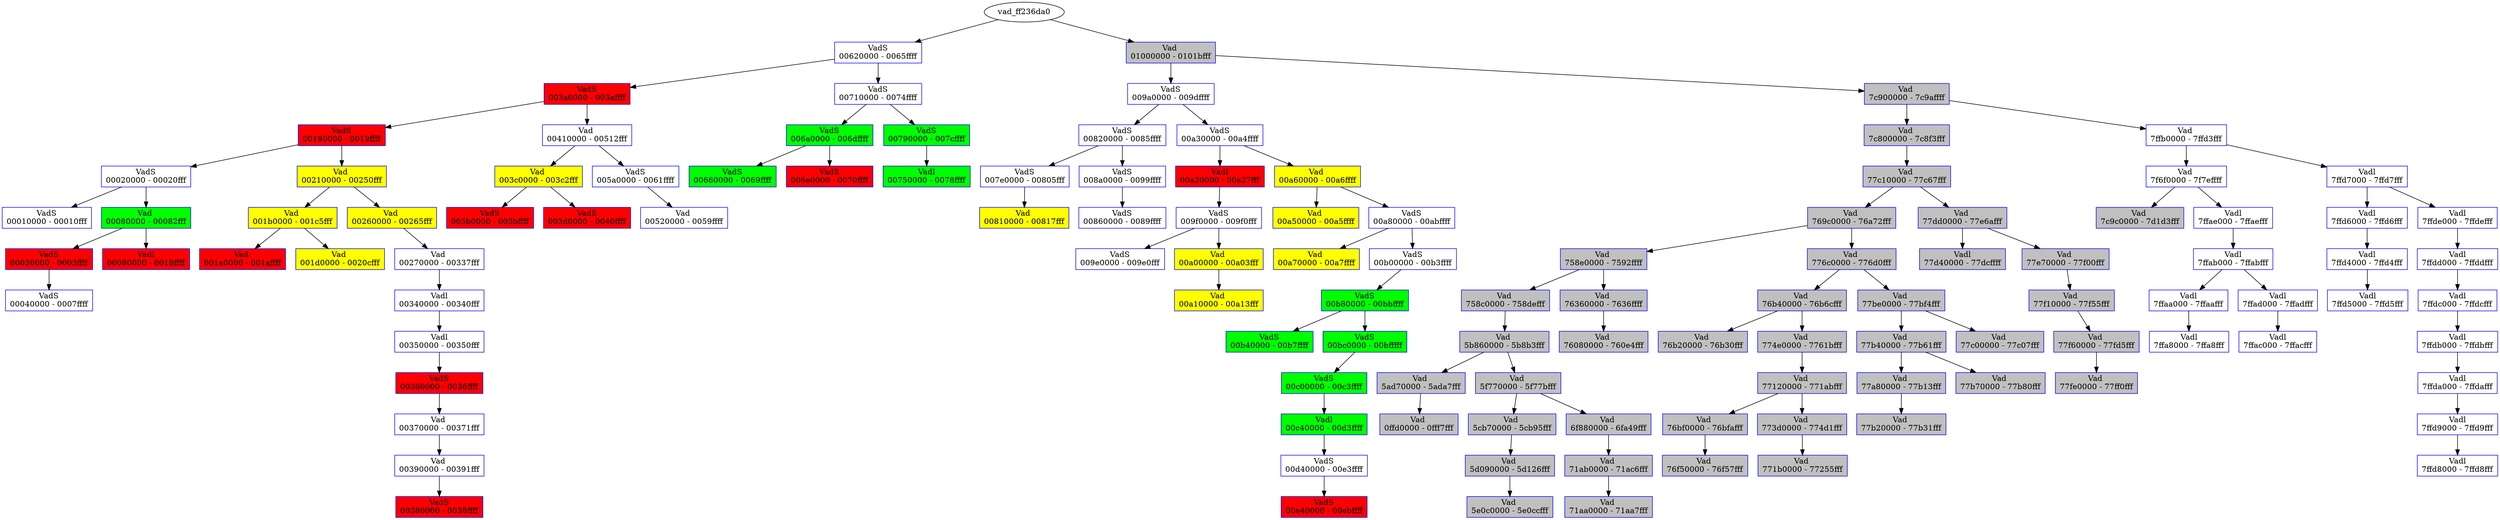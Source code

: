 /* Pid:    676 */
digraph processtree {
graph [rankdir = "TB"];
vad_ff236da0 -> vad_81042b38
vad_81042b38 [label = "{ VadS\n00620000 - 0065ffff }"shape = "record" color = "blue" style = "filled" fillcolor = "white"];
vad_81042b38 -> vad_8105ae58
vad_8105ae58 [label = "{ VadS\n003a0000 - 003affff }"shape = "record" color = "blue" style = "filled" fillcolor = "red"];
vad_8105ae58 -> vad_81044a98
vad_81044a98 [label = "{ VadS\n00190000 - 0019ffff }"shape = "record" color = "blue" style = "filled" fillcolor = "red"];
vad_81044a98 -> vad_81060660
vad_81060660 [label = "{ VadS\n00020000 - 00020fff }"shape = "record" color = "blue" style = "filled" fillcolor = "white"];
vad_81060660 -> vad_81048930
vad_81048930 [label = "{ VadS\n00010000 - 00010fff }"shape = "record" color = "blue" style = "filled" fillcolor = "white"];
vad_81060660 -> vad_80f735c0
vad_80f735c0 [label = "{ Vad \n00080000 - 00082fff }"shape = "record" color = "blue" style = "filled" fillcolor = "green"];
vad_80f735c0 -> vad_810b27c8
vad_810b27c8 [label = "{ VadS\n00030000 - 0003ffff }"shape = "record" color = "blue" style = "filled" fillcolor = "red"];
vad_810b27c8 -> vad_ff3ad108
vad_ff3ad108 [label = "{ VadS\n00040000 - 0007ffff }"shape = "record" color = "blue" style = "filled" fillcolor = "white"];
vad_80f735c0 -> vad_ff271050
vad_ff271050 [label = "{ Vadl\n00090000 - 0018ffff }"shape = "record" color = "blue" style = "filled" fillcolor = "red"];
vad_81044a98 -> vad_ff2681e0
vad_ff2681e0 [label = "{ Vad \n00210000 - 00250fff }"shape = "record" color = "blue" style = "filled" fillcolor = "yellow"];
vad_ff2681e0 -> vad_ff2631e0
vad_ff2631e0 [label = "{ Vad \n001b0000 - 001c5fff }"shape = "record" color = "blue" style = "filled" fillcolor = "yellow"];
vad_ff2631e0 -> vad_ff24e990
vad_ff24e990 [label = "{ Vad \n001a0000 - 001affff }"shape = "record" color = "blue" style = "filled" fillcolor = "red"];
vad_ff2631e0 -> vad_ff2631b0
vad_ff2631b0 [label = "{ Vad \n001d0000 - 0020cfff }"shape = "record" color = "blue" style = "filled" fillcolor = "yellow"];
vad_ff2681e0 -> vad_ff2681b0
vad_ff2681b0 [label = "{ Vad \n00260000 - 00265fff }"shape = "record" color = "blue" style = "filled" fillcolor = "yellow"];
vad_ff2681b0 -> vad_ff2341b8
vad_ff2341b8 [label = "{ Vad \n00270000 - 00337fff }"shape = "record" color = "blue" style = "filled" fillcolor = "white"];
vad_ff2341b8 -> vad_ff20bbe8
vad_ff20bbe8 [label = "{ Vadl\n00340000 - 00340fff }"shape = "record" color = "blue" style = "filled" fillcolor = "white"];
vad_ff20bbe8 -> vad_ff22d7f0
vad_ff22d7f0 [label = "{ Vadl\n00350000 - 00350fff }"shape = "record" color = "blue" style = "filled" fillcolor = "white"];
vad_ff22d7f0 -> vad_810ca4a8
vad_810ca4a8 [label = "{ VadS\n00360000 - 0036ffff }"shape = "record" color = "blue" style = "filled" fillcolor = "red"];
vad_810ca4a8 -> vad_80fb1658
vad_80fb1658 [label = "{ Vad \n00370000 - 00371fff }"shape = "record" color = "blue" style = "filled" fillcolor = "white"];
vad_80fb1658 -> vad_ff2093b0
vad_ff2093b0 [label = "{ Vad \n00390000 - 00391fff }"shape = "record" color = "blue" style = "filled" fillcolor = "white"];
vad_ff2093b0 -> vad_810b2cf0
vad_810b2cf0 [label = "{ VadS\n00380000 - 0038ffff }"shape = "record" color = "blue" style = "filled" fillcolor = "red"];
vad_8105ae58 -> vad_ff1f6c28
vad_ff1f6c28 [label = "{ Vad \n00410000 - 00512fff }"shape = "record" color = "blue" style = "filled" fillcolor = "white"];
vad_ff1f6c28 -> vad_ff2341e8
vad_ff2341e8 [label = "{ Vad \n003c0000 - 003c2fff }"shape = "record" color = "blue" style = "filled" fillcolor = "yellow"];
vad_ff2341e8 -> vad_81043ae8
vad_81043ae8 [label = "{ VadS\n003b0000 - 003bffff }"shape = "record" color = "blue" style = "filled" fillcolor = "red"];
vad_ff2341e8 -> vad_81076930
vad_81076930 [label = "{ VadS\n003d0000 - 0040ffff }"shape = "record" color = "blue" style = "filled" fillcolor = "red"];
vad_ff1f6c28 -> vad_810314a8
vad_810314a8 [label = "{ VadS\n005a0000 - 0061ffff }"shape = "record" color = "blue" style = "filled" fillcolor = "white"];
vad_810314a8 -> vad_ff20bc28
vad_ff20bc28 [label = "{ Vad \n00520000 - 0059ffff }"shape = "record" color = "blue" style = "filled" fillcolor = "white"];
vad_81042b38 -> vad_ff364228
vad_ff364228 [label = "{ VadS\n00710000 - 0074ffff }"shape = "record" color = "blue" style = "filled" fillcolor = "white"];
vad_ff364228 -> vad_80f77178
vad_80f77178 [label = "{ VadS\n006a0000 - 006dffff }"shape = "record" color = "blue" style = "filled" fillcolor = "green"];
vad_80f77178 -> vad_8105cb38
vad_8105cb38 [label = "{ VadS\n00660000 - 0069ffff }"shape = "record" color = "blue" style = "filled" fillcolor = "green"];
vad_80f77178 -> vad_80fcb950
vad_80fcb950 [label = "{ VadS\n006e0000 - 0070ffff }"shape = "record" color = "blue" style = "filled" fillcolor = "red"];
vad_ff364228 -> vad_810b3ae8
vad_810b3ae8 [label = "{ VadS\n00790000 - 007cffff }"shape = "record" color = "blue" style = "filled" fillcolor = "green"];
vad_810b3ae8 -> vad_ff141760
vad_ff141760 [label = "{ Vadl\n00750000 - 0078ffff }"shape = "record" color = "blue" style = "filled" fillcolor = "green"];
vad_ff236da0 -> vad_80ff74c0
vad_80ff74c0 [label = "{ Vad \n01000000 - 0101bfff }"shape = "record" color = "blue" style = "filled" fillcolor = "gray"];
vad_80ff74c0 -> vad_ff3a5180
vad_ff3a5180 [label = "{ VadS\n009a0000 - 009dffff }"shape = "record" color = "blue" style = "filled" fillcolor = "white"];
vad_ff3a5180 -> vad_ff3901d8
vad_ff3901d8 [label = "{ VadS\n00820000 - 0085ffff }"shape = "record" color = "blue" style = "filled" fillcolor = "white"];
vad_ff3901d8 -> vad_ff262578
vad_ff262578 [label = "{ VadS\n007e0000 - 00805fff }"shape = "record" color = "blue" style = "filled" fillcolor = "white"];
vad_ff262578 -> vad_80f95478
vad_80f95478 [label = "{ Vad \n00810000 - 00817fff }"shape = "record" color = "blue" style = "filled" fillcolor = "yellow"];
vad_ff3901d8 -> vad_ff3a6180
vad_ff3a6180 [label = "{ VadS\n008a0000 - 0099ffff }"shape = "record" color = "blue" style = "filled" fillcolor = "white"];
vad_ff3a6180 -> vad_ff20c958
vad_ff20c958 [label = "{ VadS\n00860000 - 0089ffff }"shape = "record" color = "blue" style = "filled" fillcolor = "white"];
vad_ff3a5180 -> vad_ff392278
vad_ff392278 [label = "{ VadS\n00a30000 - 00a4ffff }"shape = "record" color = "blue" style = "filled" fillcolor = "white"];
vad_ff392278 -> vad_ff3a5048
vad_ff3a5048 [label = "{ Vadl\n00a20000 - 00a27fff }"shape = "record" color = "blue" style = "filled" fillcolor = "red"];
vad_ff3a5048 -> vad_8105ec50
vad_8105ec50 [label = "{ VadS\n009f0000 - 009f0fff }"shape = "record" color = "blue" style = "filled" fillcolor = "white"];
vad_8105ec50 -> vad_ff378748
vad_ff378748 [label = "{ VadS\n009e0000 - 009e0fff }"shape = "record" color = "blue" style = "filled" fillcolor = "white"];
vad_8105ec50 -> vad_ff36c1a8
vad_ff36c1a8 [label = "{ Vad \n00a00000 - 00a03fff }"shape = "record" color = "blue" style = "filled" fillcolor = "yellow"];
vad_ff36c1a8 -> vad_ff27d490
vad_ff27d490 [label = "{ Vad \n00a10000 - 00a13fff }"shape = "record" color = "blue" style = "filled" fillcolor = "yellow"];
vad_ff392278 -> vad_ff2763f0
vad_ff2763f0 [label = "{ Vad \n00a60000 - 00a6ffff }"shape = "record" color = "blue" style = "filled" fillcolor = "yellow"];
vad_ff2763f0 -> vad_ff275638
vad_ff275638 [label = "{ Vad \n00a50000 - 00a5ffff }"shape = "record" color = "blue" style = "filled" fillcolor = "yellow"];
vad_ff2763f0 -> vad_ff380230
vad_ff380230 [label = "{ VadS\n00a80000 - 00abffff }"shape = "record" color = "blue" style = "filled" fillcolor = "white"];
vad_ff380230 -> vad_ff275b78
vad_ff275b78 [label = "{ Vad \n00a70000 - 00a7ffff }"shape = "record" color = "blue" style = "filled" fillcolor = "yellow"];
vad_ff380230 -> vad_81026298
vad_81026298 [label = "{ VadS\n00b00000 - 00b3ffff }"shape = "record" color = "blue" style = "filled" fillcolor = "white"];
vad_81026298 -> vad_81024f70
vad_81024f70 [label = "{ VadS\n00b80000 - 00bbffff }"shape = "record" color = "blue" style = "filled" fillcolor = "green"];
vad_81024f70 -> vad_ff38e160
vad_ff38e160 [label = "{ VadS\n00b40000 - 00b7ffff }"shape = "record" color = "blue" style = "filled" fillcolor = "green"];
vad_81024f70 -> vad_81003200
vad_81003200 [label = "{ VadS\n00bc0000 - 00bfffff }"shape = "record" color = "blue" style = "filled" fillcolor = "green"];
vad_81003200 -> vad_ff26ae40
vad_ff26ae40 [label = "{ VadS\n00c00000 - 00c3ffff }"shape = "record" color = "blue" style = "filled" fillcolor = "green"];
vad_ff26ae40 -> vad_ff13c040
vad_ff13c040 [label = "{ Vadl\n00c40000 - 00d3ffff }"shape = "record" color = "blue" style = "filled" fillcolor = "green"];
vad_ff13c040 -> vad_810b5e58
vad_810b5e58 [label = "{ VadS\n00d40000 - 00e3ffff }"shape = "record" color = "blue" style = "filled" fillcolor = "white"];
vad_810b5e58 -> vad_80f62aa8
vad_80f62aa8 [label = "{ VadS\n00e40000 - 00ebffff }"shape = "record" color = "blue" style = "filled" fillcolor = "red"];
vad_80ff74c0 -> vad_ff380e88
vad_ff380e88 [label = "{ Vad \n7c900000 - 7c9affff }"shape = "record" color = "blue" style = "filled" fillcolor = "gray"];
vad_ff380e88 -> vad_80f735f8
vad_80f735f8 [label = "{ Vad \n7c800000 - 7c8f3fff }"shape = "record" color = "blue" style = "filled" fillcolor = "gray"];
vad_80f735f8 -> vad_ff2621e0
vad_ff2621e0 [label = "{ Vad \n77c10000 - 77c67fff }"shape = "record" color = "blue" style = "filled" fillcolor = "gray"];
vad_ff2621e0 -> vad_ff24e110
vad_ff24e110 [label = "{ Vad \n769c0000 - 76a72fff }"shape = "record" color = "blue" style = "filled" fillcolor = "gray"];
vad_ff24e110 -> vad_ff24b140
vad_ff24b140 [label = "{ Vad \n758e0000 - 7592ffff }"shape = "record" color = "blue" style = "filled" fillcolor = "gray"];
vad_ff24b140 -> vad_ff256140
vad_ff256140 [label = "{ Vad \n758c0000 - 758defff }"shape = "record" color = "blue" style = "filled" fillcolor = "gray"];
vad_ff256140 -> vad_ff2691e0
vad_ff2691e0 [label = "{ Vad \n5b860000 - 5b8b3fff }"shape = "record" color = "blue" style = "filled" fillcolor = "gray"];
vad_ff2691e0 -> vad_ff2a8280
vad_ff2a8280 [label = "{ Vad \n5ad70000 - 5ada7fff }"shape = "record" color = "blue" style = "filled" fillcolor = "gray"];
vad_ff2a8280 -> vad_ff391610
vad_ff391610 [label = "{ Vad \n0ffd0000 - 0fff7fff }"shape = "record" color = "blue" style = "filled" fillcolor = "gray"];
vad_ff2691e0 -> vad_ff2691b0
vad_ff2691b0 [label = "{ Vad \n5f770000 - 5f77bfff }"shape = "record" color = "blue" style = "filled" fillcolor = "gray"];
vad_ff2691b0 -> vad_ff241110
vad_ff241110 [label = "{ Vad \n5cb70000 - 5cb95fff }"shape = "record" color = "blue" style = "filled" fillcolor = "gray"];
vad_ff241110 -> vad_ff2173b0
vad_ff2173b0 [label = "{ Vad \n5d090000 - 5d126fff }"shape = "record" color = "blue" style = "filled" fillcolor = "gray"];
vad_ff2173b0 -> vad_ff236198
vad_ff236198 [label = "{ Vad \n5e0c0000 - 5e0ccfff }"shape = "record" color = "blue" style = "filled" fillcolor = "gray"];
vad_ff2691b0 -> vad_ff26a1b0
vad_ff26a1b0 [label = "{ Vad \n6f880000 - 6fa49fff }"shape = "record" color = "blue" style = "filled" fillcolor = "gray"];
vad_ff26a1b0 -> vad_ff275e90
vad_ff275e90 [label = "{ Vad \n71ab0000 - 71ac6fff }"shape = "record" color = "blue" style = "filled" fillcolor = "gray"];
vad_ff275e90 -> vad_ff270548
vad_ff270548 [label = "{ Vad \n71aa0000 - 71aa7fff }"shape = "record" color = "blue" style = "filled" fillcolor = "gray"];
vad_ff24b140 -> vad_ff256110
vad_ff256110 [label = "{ Vad \n76360000 - 7636ffff }"shape = "record" color = "blue" style = "filled" fillcolor = "gray"];
vad_ff256110 -> vad_ff241140
vad_ff241140 [label = "{ Vad \n76080000 - 760e4fff }"shape = "record" color = "blue" style = "filled" fillcolor = "gray"];
vad_ff24e110 -> vad_ff24b110
vad_ff24b110 [label = "{ Vad \n776c0000 - 776d0fff }"shape = "record" color = "blue" style = "filled" fillcolor = "gray"];
vad_ff24b110 -> vad_ff26d1e0
vad_ff26d1e0 [label = "{ Vad \n76b40000 - 76b6cfff }"shape = "record" color = "blue" style = "filled" fillcolor = "gray"];
vad_ff26d1e0 -> vad_ff14a3d8
vad_ff14a3d8 [label = "{ Vad \n76b20000 - 76b30fff }"shape = "record" color = "blue" style = "filled" fillcolor = "gray"];
vad_ff26d1e0 -> vad_ff26d1b0
vad_ff26d1b0 [label = "{ Vad \n774e0000 - 7761bfff }"shape = "record" color = "blue" style = "filled" fillcolor = "gray"];
vad_ff26d1b0 -> vad_ff2801e0
vad_ff2801e0 [label = "{ Vad \n77120000 - 771abfff }"shape = "record" color = "blue" style = "filled" fillcolor = "gray"];
vad_ff2801e0 -> vad_ff270518
vad_ff270518 [label = "{ Vad \n76bf0000 - 76bfafff }"shape = "record" color = "blue" style = "filled" fillcolor = "gray"];
vad_ff270518 -> vad_ff22e200
vad_ff22e200 [label = "{ Vad \n76f50000 - 76f57fff }"shape = "record" color = "blue" style = "filled" fillcolor = "gray"];
vad_ff2801e0 -> vad_ff2173e0
vad_ff2173e0 [label = "{ Vad \n773d0000 - 774d1fff }"shape = "record" color = "blue" style = "filled" fillcolor = "gray"];
vad_ff2173e0 -> vad_80f17368
vad_80f17368 [label = "{ Vad \n771b0000 - 77255fff }"shape = "record" color = "blue" style = "filled" fillcolor = "gray"];
vad_ff24b110 -> vad_ff2801b0
vad_ff2801b0 [label = "{ Vad \n77be0000 - 77bf4fff }"shape = "record" color = "blue" style = "filled" fillcolor = "gray"];
vad_ff2801b0 -> vad_ff2477e8
vad_ff2477e8 [label = "{ Vad \n77b40000 - 77b61fff }"shape = "record" color = "blue" style = "filled" fillcolor = "gray"];
vad_ff2477e8 -> vad_80f17338
vad_80f17338 [label = "{ Vad \n77a80000 - 77b13fff }"shape = "record" color = "blue" style = "filled" fillcolor = "gray"];
vad_80f17338 -> vad_ff215e80
vad_ff215e80 [label = "{ Vad \n77b20000 - 77b31fff }"shape = "record" color = "blue" style = "filled" fillcolor = "gray"];
vad_ff2477e8 -> vad_ff275ec0
vad_ff275ec0 [label = "{ Vad \n77b70000 - 77b80fff }"shape = "record" color = "blue" style = "filled" fillcolor = "gray"];
vad_ff2801b0 -> vad_ff1bb5d0
vad_ff1bb5d0 [label = "{ Vad \n77c00000 - 77c07fff }"shape = "record" color = "blue" style = "filled" fillcolor = "gray"];
vad_ff2621e0 -> vad_ff2621b0
vad_ff2621b0 [label = "{ Vad \n77dd0000 - 77e6afff }"shape = "record" color = "blue" style = "filled" fillcolor = "gray"];
vad_ff2621b0 -> vad_ff1ef560
vad_ff1ef560 [label = "{ Vadl\n77d40000 - 77dcffff }"shape = "record" color = "blue" style = "filled" fillcolor = "gray"];
vad_ff2621b0 -> vad_ff251140
vad_ff251140 [label = "{ Vad \n77e70000 - 77f00fff }"shape = "record" color = "blue" style = "filled" fillcolor = "gray"];
vad_ff251140 -> vad_ff24e140
vad_ff24e140 [label = "{ Vad \n77f10000 - 77f55fff }"shape = "record" color = "blue" style = "filled" fillcolor = "gray"];
vad_ff24e140 -> vad_ff2a82b0
vad_ff2a82b0 [label = "{ Vad \n77f60000 - 77fd5fff }"shape = "record" color = "blue" style = "filled" fillcolor = "gray"];
vad_ff2a82b0 -> vad_ff242ec0
vad_ff242ec0 [label = "{ Vad \n77fe0000 - 77ff0fff }"shape = "record" color = "blue" style = "filled" fillcolor = "gray"];
vad_ff380e88 -> vad_ff380e58
vad_ff380e58 [label = "{ Vad \n7ffb0000 - 7ffd3fff }"shape = "record" color = "blue" style = "filled" fillcolor = "white"];
vad_ff380e58 -> vad_ff240c10
vad_ff240c10 [label = "{ Vad \n7f6f0000 - 7f7effff }"shape = "record" color = "blue" style = "filled" fillcolor = "white"];
vad_ff240c10 -> vad_ff1bb5a0
vad_ff1bb5a0 [label = "{ Vad \n7c9c0000 - 7d1d3fff }"shape = "record" color = "blue" style = "filled" fillcolor = "gray"];
vad_ff240c10 -> vad_ff280f90
vad_ff280f90 [label = "{ Vadl\n7ffae000 - 7ffaefff }"shape = "record" color = "blue" style = "filled" fillcolor = "white"];
vad_ff280f90 -> vad_ff1fc5e0
vad_ff1fc5e0 [label = "{ Vadl\n7ffab000 - 7ffabfff }"shape = "record" color = "blue" style = "filled" fillcolor = "white"];
vad_ff1fc5e0 -> vad_ff3b5570
vad_ff3b5570 [label = "{ Vadl\n7ffaa000 - 7ffaafff }"shape = "record" color = "blue" style = "filled" fillcolor = "white"];
vad_ff3b5570 -> vad_ff228d60
vad_ff228d60 [label = "{ Vadl\n7ffa8000 - 7ffa8fff }"shape = "record" color = "blue" style = "filled" fillcolor = "white"];
vad_ff1fc5e0 -> vad_80fbf2a0
vad_80fbf2a0 [label = "{ Vadl\n7ffad000 - 7ffadfff }"shape = "record" color = "blue" style = "filled" fillcolor = "white"];
vad_80fbf2a0 -> vad_ff365e90
vad_ff365e90 [label = "{ Vadl\n7ffac000 - 7ffacfff }"shape = "record" color = "blue" style = "filled" fillcolor = "white"];
vad_ff380e58 -> vad_80f09e08
vad_80f09e08 [label = "{ Vadl\n7ffd7000 - 7ffd7fff }"shape = "record" color = "blue" style = "filled" fillcolor = "white"];
vad_80f09e08 -> vad_ff283450
vad_ff283450 [label = "{ Vadl\n7ffd6000 - 7ffd6fff }"shape = "record" color = "blue" style = "filled" fillcolor = "white"];
vad_ff283450 -> vad_ff25c408
vad_ff25c408 [label = "{ Vadl\n7ffd4000 - 7ffd4fff }"shape = "record" color = "blue" style = "filled" fillcolor = "white"];
vad_ff25c408 -> vad_ff14b008
vad_ff14b008 [label = "{ Vadl\n7ffd5000 - 7ffd5fff }"shape = "record" color = "blue" style = "filled" fillcolor = "white"];
vad_80f09e08 -> vad_ff215d18
vad_ff215d18 [label = "{ Vadl\n7ffde000 - 7ffdefff }"shape = "record" color = "blue" style = "filled" fillcolor = "white"];
vad_ff215d18 -> vad_ff24c6c8
vad_ff24c6c8 [label = "{ Vadl\n7ffdd000 - 7ffddfff }"shape = "record" color = "blue" style = "filled" fillcolor = "white"];
vad_ff24c6c8 -> vad_80f65288
vad_80f65288 [label = "{ Vadl\n7ffdc000 - 7ffdcfff }"shape = "record" color = "blue" style = "filled" fillcolor = "white"];
vad_80f65288 -> vad_ff2376d0
vad_ff2376d0 [label = "{ Vadl\n7ffdb000 - 7ffdbfff }"shape = "record" color = "blue" style = "filled" fillcolor = "white"];
vad_ff2376d0 -> vad_ff240c60
vad_ff240c60 [label = "{ Vadl\n7ffda000 - 7ffdafff }"shape = "record" color = "blue" style = "filled" fillcolor = "white"];
vad_ff240c60 -> vad_80fa2630
vad_80fa2630 [label = "{ Vadl\n7ffd9000 - 7ffd9fff }"shape = "record" color = "blue" style = "filled" fillcolor = "white"];
vad_80fa2630 -> vad_ff1fb850
vad_ff1fb850 [label = "{ Vadl\n7ffd8000 - 7ffd8fff }"shape = "record" color = "blue" style = "filled" fillcolor = "white"];
}
